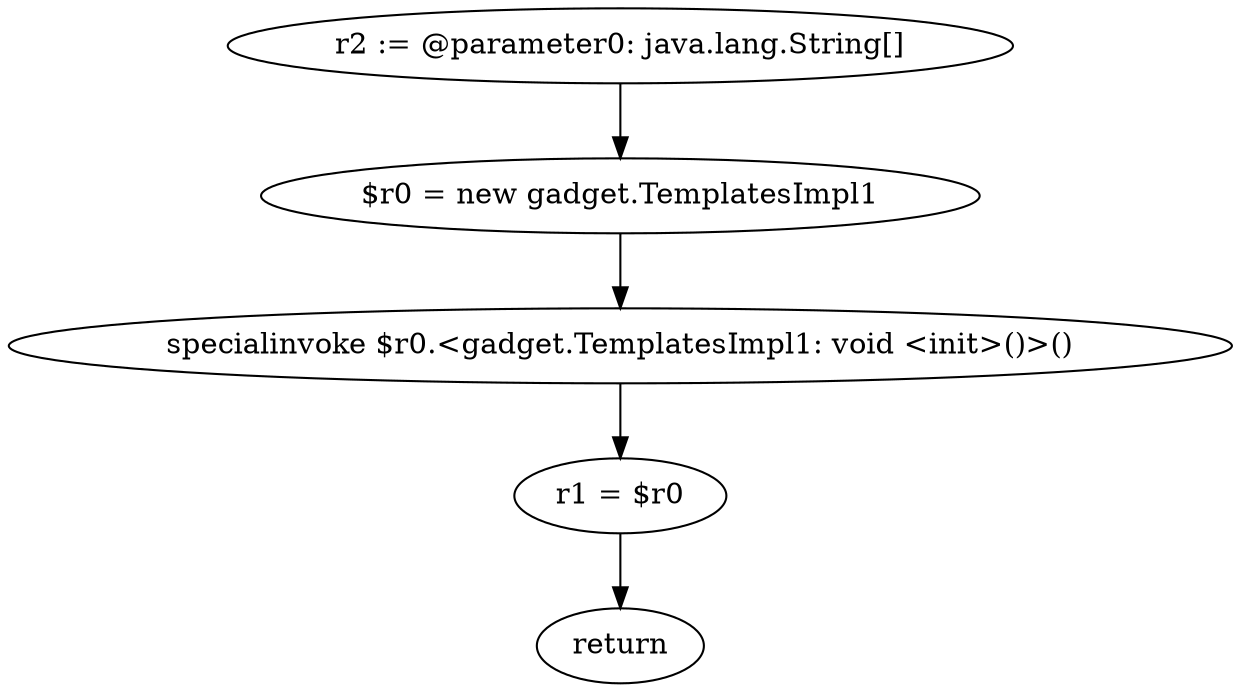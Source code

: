 digraph "unitGraph" {
    "r2 := @parameter0: java.lang.String[]"
    "$r0 = new gadget.TemplatesImpl1"
    "specialinvoke $r0.<gadget.TemplatesImpl1: void <init>()>()"
    "r1 = $r0"
    "return"
    "r2 := @parameter0: java.lang.String[]"->"$r0 = new gadget.TemplatesImpl1";
    "$r0 = new gadget.TemplatesImpl1"->"specialinvoke $r0.<gadget.TemplatesImpl1: void <init>()>()";
    "specialinvoke $r0.<gadget.TemplatesImpl1: void <init>()>()"->"r1 = $r0";
    "r1 = $r0"->"return";
}
